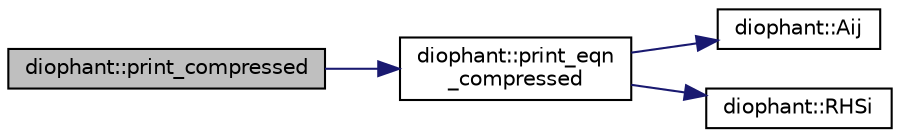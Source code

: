 digraph "diophant::print_compressed"
{
  edge [fontname="Helvetica",fontsize="10",labelfontname="Helvetica",labelfontsize="10"];
  node [fontname="Helvetica",fontsize="10",shape=record];
  rankdir="LR";
  Node421 [label="diophant::print_compressed",height=0.2,width=0.4,color="black", fillcolor="grey75", style="filled", fontcolor="black"];
  Node421 -> Node422 [color="midnightblue",fontsize="10",style="solid",fontname="Helvetica"];
  Node422 [label="diophant::print_eqn\l_compressed",height=0.2,width=0.4,color="black", fillcolor="white", style="filled",URL="$d7/d9c/classdiophant.html#a49b31b969e9b19517f318af90b77be8d"];
  Node422 -> Node423 [color="midnightblue",fontsize="10",style="solid",fontname="Helvetica"];
  Node423 [label="diophant::Aij",height=0.2,width=0.4,color="black", fillcolor="white", style="filled",URL="$d7/d9c/classdiophant.html#af86d3bf833485e2f2d7b4a19288fc698"];
  Node422 -> Node424 [color="midnightblue",fontsize="10",style="solid",fontname="Helvetica"];
  Node424 [label="diophant::RHSi",height=0.2,width=0.4,color="black", fillcolor="white", style="filled",URL="$d7/d9c/classdiophant.html#aa56efaa8e28e17c83f96ed409964b3e1"];
}
